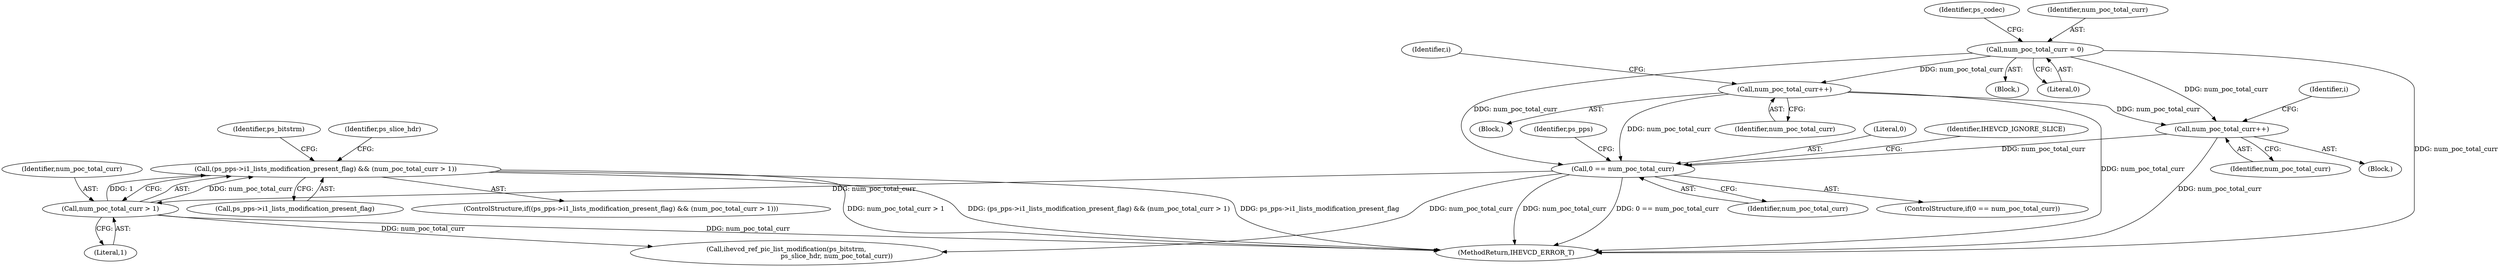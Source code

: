 digraph "0_Android_a1424724a00d62ac5efa0e27953eed66850d662f@pointer" {
"1001267" [label="(Call,(ps_pps->i1_lists_modification_present_flag) && (num_poc_total_curr > 1))"];
"1001271" [label="(Call,num_poc_total_curr > 1)"];
"1001261" [label="(Call,0 == num_poc_total_curr)"];
"1001074" [label="(Call,num_poc_total_curr++)"];
"1001049" [label="(Call,num_poc_total_curr++)"];
"1000169" [label="(Call,num_poc_total_curr = 0)"];
"1001268" [label="(Call,ps_pps->i1_lists_modification_present_flag)"];
"1001263" [label="(Identifier,num_poc_total_curr)"];
"1001267" [label="(Call,(ps_pps->i1_lists_modification_present_flag) && (num_poc_total_curr > 1))"];
"1001262" [label="(Literal,0)"];
"1001276" [label="(Identifier,ps_bitstrm)"];
"1001260" [label="(ControlStructure,if(0 == num_poc_total_curr))"];
"1000132" [label="(Block,)"];
"1001266" [label="(ControlStructure,if((ps_pps->i1_lists_modification_present_flag) && (num_poc_total_curr > 1)))"];
"1000171" [label="(Literal,0)"];
"1000169" [label="(Call,num_poc_total_curr = 0)"];
"1001284" [label="(Identifier,ps_slice_hdr)"];
"1000176" [label="(Identifier,ps_codec)"];
"1001074" [label="(Call,num_poc_total_curr++)"];
"1001275" [label="(Call,ihevcd_ref_pic_list_modification(ps_bitstrm,\n                                                 ps_slice_hdr, num_poc_total_curr))"];
"1001073" [label="(Block,)"];
"1001050" [label="(Identifier,num_poc_total_curr)"];
"1001271" [label="(Call,num_poc_total_curr > 1)"];
"1001265" [label="(Identifier,IHEVCD_IGNORE_SLICE)"];
"1001075" [label="(Identifier,num_poc_total_curr)"];
"1001048" [label="(Block,)"];
"1001261" [label="(Call,0 == num_poc_total_curr)"];
"1001065" [label="(Identifier,i)"];
"1001042" [label="(Identifier,i)"];
"1001049" [label="(Call,num_poc_total_curr++)"];
"1001269" [label="(Identifier,ps_pps)"];
"1001273" [label="(Literal,1)"];
"1002617" [label="(MethodReturn,IHEVCD_ERROR_T)"];
"1000170" [label="(Identifier,num_poc_total_curr)"];
"1001272" [label="(Identifier,num_poc_total_curr)"];
"1001267" -> "1001266"  [label="AST: "];
"1001267" -> "1001268"  [label="CFG: "];
"1001267" -> "1001271"  [label="CFG: "];
"1001268" -> "1001267"  [label="AST: "];
"1001271" -> "1001267"  [label="AST: "];
"1001276" -> "1001267"  [label="CFG: "];
"1001284" -> "1001267"  [label="CFG: "];
"1001267" -> "1002617"  [label="DDG: (ps_pps->i1_lists_modification_present_flag) && (num_poc_total_curr > 1)"];
"1001267" -> "1002617"  [label="DDG: ps_pps->i1_lists_modification_present_flag"];
"1001267" -> "1002617"  [label="DDG: num_poc_total_curr > 1"];
"1001271" -> "1001267"  [label="DDG: num_poc_total_curr"];
"1001271" -> "1001267"  [label="DDG: 1"];
"1001271" -> "1001273"  [label="CFG: "];
"1001272" -> "1001271"  [label="AST: "];
"1001273" -> "1001271"  [label="AST: "];
"1001271" -> "1002617"  [label="DDG: num_poc_total_curr"];
"1001261" -> "1001271"  [label="DDG: num_poc_total_curr"];
"1001271" -> "1001275"  [label="DDG: num_poc_total_curr"];
"1001261" -> "1001260"  [label="AST: "];
"1001261" -> "1001263"  [label="CFG: "];
"1001262" -> "1001261"  [label="AST: "];
"1001263" -> "1001261"  [label="AST: "];
"1001265" -> "1001261"  [label="CFG: "];
"1001269" -> "1001261"  [label="CFG: "];
"1001261" -> "1002617"  [label="DDG: num_poc_total_curr"];
"1001261" -> "1002617"  [label="DDG: 0 == num_poc_total_curr"];
"1001074" -> "1001261"  [label="DDG: num_poc_total_curr"];
"1001049" -> "1001261"  [label="DDG: num_poc_total_curr"];
"1000169" -> "1001261"  [label="DDG: num_poc_total_curr"];
"1001261" -> "1001275"  [label="DDG: num_poc_total_curr"];
"1001074" -> "1001073"  [label="AST: "];
"1001074" -> "1001075"  [label="CFG: "];
"1001075" -> "1001074"  [label="AST: "];
"1001065" -> "1001074"  [label="CFG: "];
"1001074" -> "1002617"  [label="DDG: num_poc_total_curr"];
"1001049" -> "1001074"  [label="DDG: num_poc_total_curr"];
"1000169" -> "1001074"  [label="DDG: num_poc_total_curr"];
"1001049" -> "1001048"  [label="AST: "];
"1001049" -> "1001050"  [label="CFG: "];
"1001050" -> "1001049"  [label="AST: "];
"1001042" -> "1001049"  [label="CFG: "];
"1001049" -> "1002617"  [label="DDG: num_poc_total_curr"];
"1000169" -> "1001049"  [label="DDG: num_poc_total_curr"];
"1000169" -> "1000132"  [label="AST: "];
"1000169" -> "1000171"  [label="CFG: "];
"1000170" -> "1000169"  [label="AST: "];
"1000171" -> "1000169"  [label="AST: "];
"1000176" -> "1000169"  [label="CFG: "];
"1000169" -> "1002617"  [label="DDG: num_poc_total_curr"];
}
